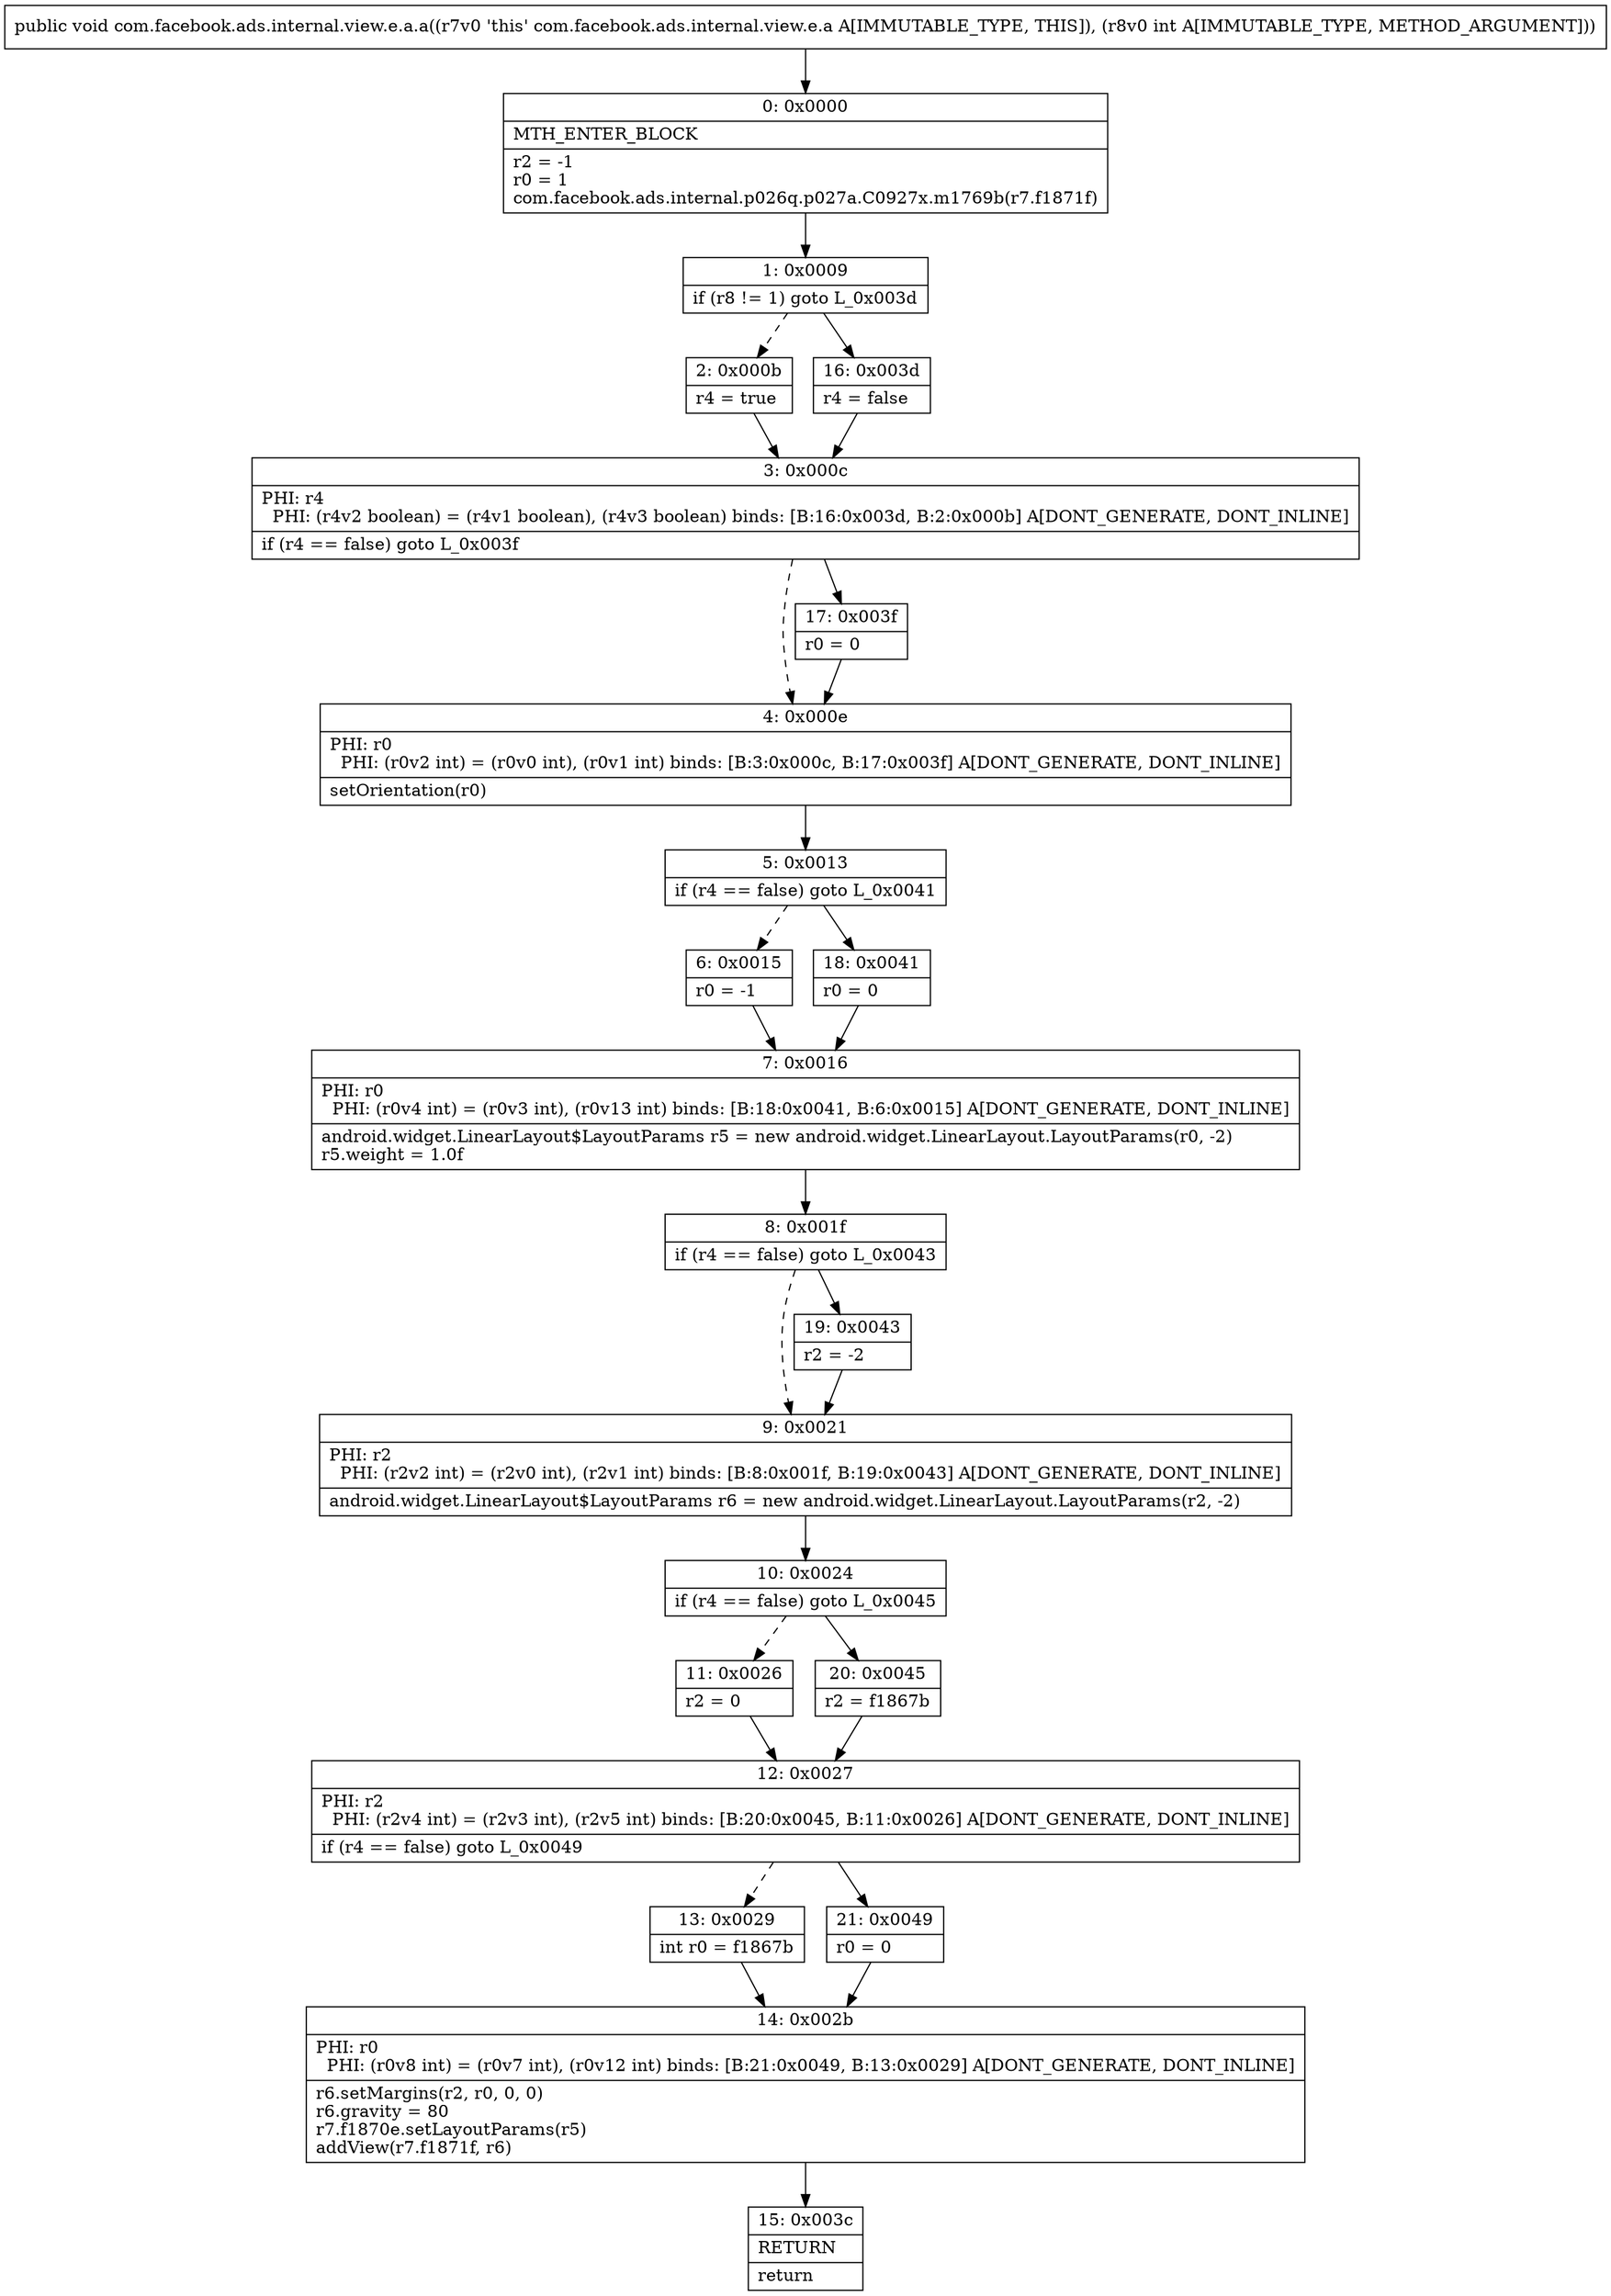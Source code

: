 digraph "CFG forcom.facebook.ads.internal.view.e.a.a(I)V" {
Node_0 [shape=record,label="{0\:\ 0x0000|MTH_ENTER_BLOCK\l|r2 = \-1\lr0 = 1\lcom.facebook.ads.internal.p026q.p027a.C0927x.m1769b(r7.f1871f)\l}"];
Node_1 [shape=record,label="{1\:\ 0x0009|if (r8 != 1) goto L_0x003d\l}"];
Node_2 [shape=record,label="{2\:\ 0x000b|r4 = true\l}"];
Node_3 [shape=record,label="{3\:\ 0x000c|PHI: r4 \l  PHI: (r4v2 boolean) = (r4v1 boolean), (r4v3 boolean) binds: [B:16:0x003d, B:2:0x000b] A[DONT_GENERATE, DONT_INLINE]\l|if (r4 == false) goto L_0x003f\l}"];
Node_4 [shape=record,label="{4\:\ 0x000e|PHI: r0 \l  PHI: (r0v2 int) = (r0v0 int), (r0v1 int) binds: [B:3:0x000c, B:17:0x003f] A[DONT_GENERATE, DONT_INLINE]\l|setOrientation(r0)\l}"];
Node_5 [shape=record,label="{5\:\ 0x0013|if (r4 == false) goto L_0x0041\l}"];
Node_6 [shape=record,label="{6\:\ 0x0015|r0 = \-1\l}"];
Node_7 [shape=record,label="{7\:\ 0x0016|PHI: r0 \l  PHI: (r0v4 int) = (r0v3 int), (r0v13 int) binds: [B:18:0x0041, B:6:0x0015] A[DONT_GENERATE, DONT_INLINE]\l|android.widget.LinearLayout$LayoutParams r5 = new android.widget.LinearLayout.LayoutParams(r0, \-2)\lr5.weight = 1.0f\l}"];
Node_8 [shape=record,label="{8\:\ 0x001f|if (r4 == false) goto L_0x0043\l}"];
Node_9 [shape=record,label="{9\:\ 0x0021|PHI: r2 \l  PHI: (r2v2 int) = (r2v0 int), (r2v1 int) binds: [B:8:0x001f, B:19:0x0043] A[DONT_GENERATE, DONT_INLINE]\l|android.widget.LinearLayout$LayoutParams r6 = new android.widget.LinearLayout.LayoutParams(r2, \-2)\l}"];
Node_10 [shape=record,label="{10\:\ 0x0024|if (r4 == false) goto L_0x0045\l}"];
Node_11 [shape=record,label="{11\:\ 0x0026|r2 = 0\l}"];
Node_12 [shape=record,label="{12\:\ 0x0027|PHI: r2 \l  PHI: (r2v4 int) = (r2v3 int), (r2v5 int) binds: [B:20:0x0045, B:11:0x0026] A[DONT_GENERATE, DONT_INLINE]\l|if (r4 == false) goto L_0x0049\l}"];
Node_13 [shape=record,label="{13\:\ 0x0029|int r0 = f1867b\l}"];
Node_14 [shape=record,label="{14\:\ 0x002b|PHI: r0 \l  PHI: (r0v8 int) = (r0v7 int), (r0v12 int) binds: [B:21:0x0049, B:13:0x0029] A[DONT_GENERATE, DONT_INLINE]\l|r6.setMargins(r2, r0, 0, 0)\lr6.gravity = 80\lr7.f1870e.setLayoutParams(r5)\laddView(r7.f1871f, r6)\l}"];
Node_15 [shape=record,label="{15\:\ 0x003c|RETURN\l|return\l}"];
Node_16 [shape=record,label="{16\:\ 0x003d|r4 = false\l}"];
Node_17 [shape=record,label="{17\:\ 0x003f|r0 = 0\l}"];
Node_18 [shape=record,label="{18\:\ 0x0041|r0 = 0\l}"];
Node_19 [shape=record,label="{19\:\ 0x0043|r2 = \-2\l}"];
Node_20 [shape=record,label="{20\:\ 0x0045|r2 = f1867b\l}"];
Node_21 [shape=record,label="{21\:\ 0x0049|r0 = 0\l}"];
MethodNode[shape=record,label="{public void com.facebook.ads.internal.view.e.a.a((r7v0 'this' com.facebook.ads.internal.view.e.a A[IMMUTABLE_TYPE, THIS]), (r8v0 int A[IMMUTABLE_TYPE, METHOD_ARGUMENT])) }"];
MethodNode -> Node_0;
Node_0 -> Node_1;
Node_1 -> Node_2[style=dashed];
Node_1 -> Node_16;
Node_2 -> Node_3;
Node_3 -> Node_4[style=dashed];
Node_3 -> Node_17;
Node_4 -> Node_5;
Node_5 -> Node_6[style=dashed];
Node_5 -> Node_18;
Node_6 -> Node_7;
Node_7 -> Node_8;
Node_8 -> Node_9[style=dashed];
Node_8 -> Node_19;
Node_9 -> Node_10;
Node_10 -> Node_11[style=dashed];
Node_10 -> Node_20;
Node_11 -> Node_12;
Node_12 -> Node_13[style=dashed];
Node_12 -> Node_21;
Node_13 -> Node_14;
Node_14 -> Node_15;
Node_16 -> Node_3;
Node_17 -> Node_4;
Node_18 -> Node_7;
Node_19 -> Node_9;
Node_20 -> Node_12;
Node_21 -> Node_14;
}


